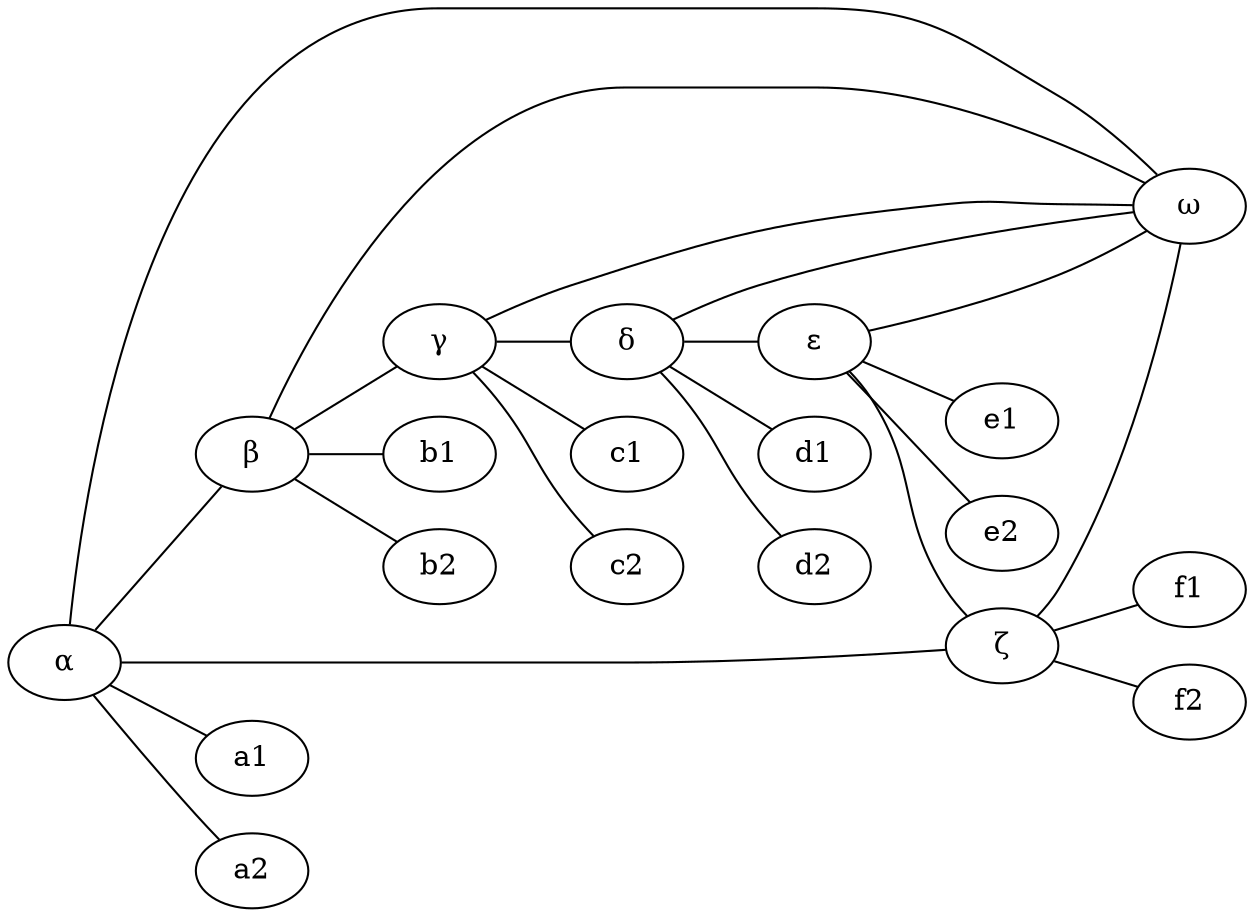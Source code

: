 graph {
    rankdir=LR
    root=o

    a[label="&alpha;"]
    b[label="&beta;"]
    c[label="&gamma;"]
    d[label="&delta;"]
    e[label="&epsilon;"]
    f[label="&zeta;"]
    o[label="&omega;"]

    a -- b;
    b -- c;
    c -- d;
    d -- e;
    e -- f;
    f -- a;

    a -- o;
    b -- o;
    c -- o;
    d -- o;
    e -- o;
    f -- o;

    a -- a1;
    a -- a2;
    b -- b1;
    b -- b2;
    c -- c1;
    c -- c2;
    d -- d1;
    d -- d2;
    e -- e1;
    e -- e2;
    f -- f1;
    f -- f2;
}
